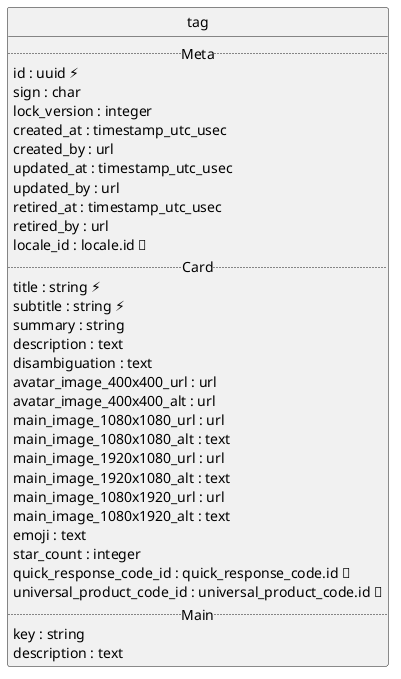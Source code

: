@startuml uml
skinparam monochrome true
skinparam linetype ortho
hide circle

entity tag {
  .. Meta ..
  id : uuid ⚡
  sign : char
  lock_version : integer
  created_at : timestamp_utc_usec
  created_by : url
  updated_at : timestamp_utc_usec
  updated_by : url
  retired_at : timestamp_utc_usec
  retired_by : url
  locale_id : locale.id 🔑
  .. Card ..
  title : string ⚡
  subtitle : string ⚡
  summary : string
  description : text
  disambiguation : text
  avatar_image_400x400_url : url
  avatar_image_400x400_alt : url
  main_image_1080x1080_url : url
  main_image_1080x1080_alt : text
  main_image_1920x1080_url : url
  main_image_1920x1080_alt : text
  main_image_1080x1920_url : url
  main_image_1080x1920_alt : text
  emoji : text
  star_count : integer
  quick_response_code_id : quick_response_code.id 🔑
  universal_product_code_id : universal_product_code.id 🔑
  .. Main ..
  key : string
  description : text
}

@enduml
